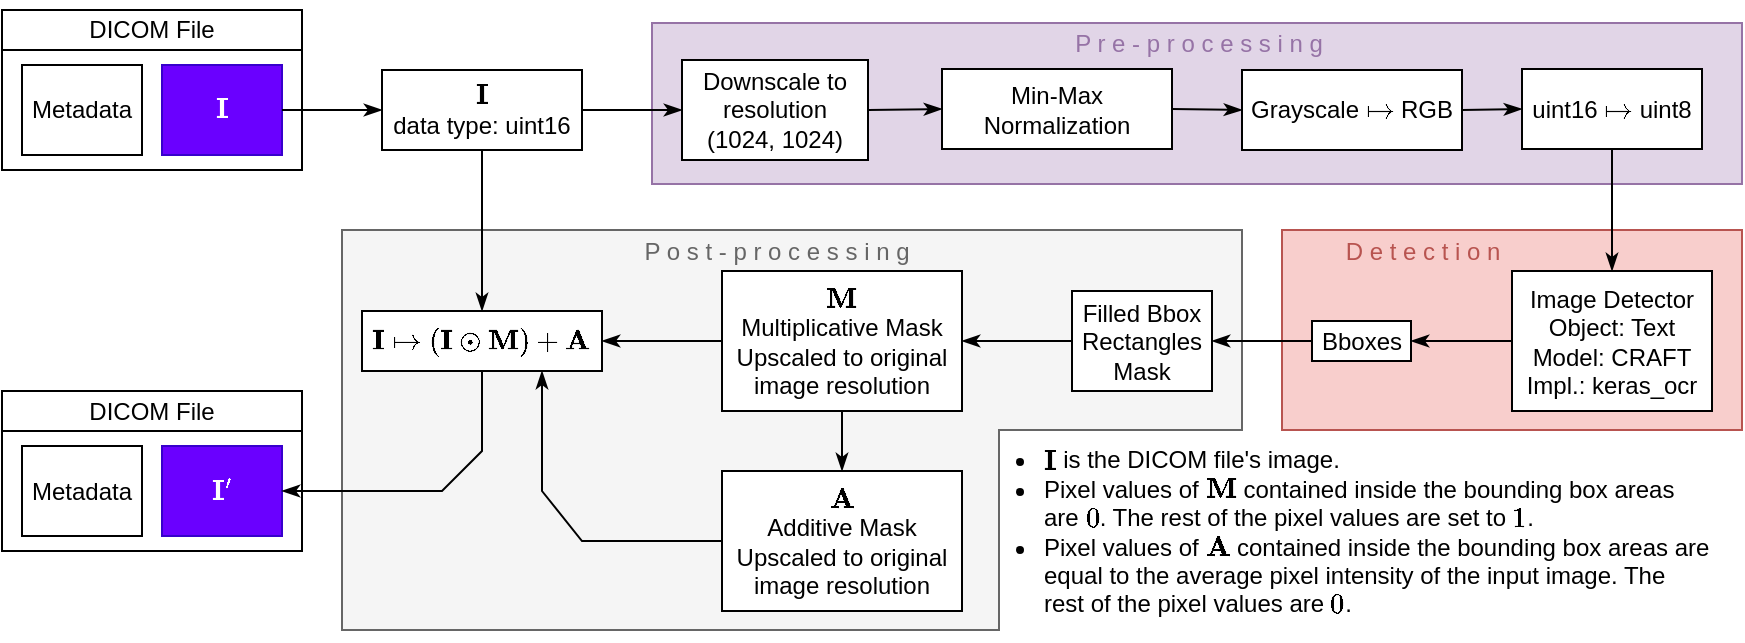 <mxfile version="23.0.2" type="device">
  <diagram name="Page-1" id="B53pz77gPAQq5iHdCauW">
    <mxGraphModel dx="1182" dy="495" grid="1" gridSize="10" guides="1" tooltips="1" connect="1" arrows="1" fold="1" page="1" pageScale="1" pageWidth="850" pageHeight="1100" math="1" shadow="0">
      <root>
        <mxCell id="0" />
        <mxCell id="1" parent="0" />
        <mxCell id="b8A7cw41Oro_w2s3UyP6-11" value="" style="verticalLabelPosition=bottom;verticalAlign=top;html=1;shape=mxgraph.basic.polygon;polyCoords=[[0,0.45],[0,0],[1,0],[1,0.5],[0.73,0.5],[0.73,1],[0.38,1],[0,1]];polyline=0;fillColor=#f5f5f5;strokeColor=#666666;fontColor=#333333;" parent="1" vertex="1">
          <mxGeometry x="180" y="400" width="450" height="200" as="geometry" />
        </mxCell>
        <mxCell id="b8A7cw41Oro_w2s3UyP6-9" value="" style="rounded=0;whiteSpace=wrap;html=1;fillColor=#f8cecc;strokeColor=#B85450;" parent="1" vertex="1">
          <mxGeometry x="650" y="400" width="230" height="100" as="geometry" />
        </mxCell>
        <mxCell id="gjRXffhreTVsCTYlbyoW-31" value="" style="rounded=0;whiteSpace=wrap;html=1;fillColor=#e1d5e7;strokeColor=#9673a6;" parent="1" vertex="1">
          <mxGeometry x="335" y="296.5" width="545" height="80.5" as="geometry" />
        </mxCell>
        <mxCell id="gjRXffhreTVsCTYlbyoW-2" value="" style="rounded=0;whiteSpace=wrap;html=1;" parent="1" vertex="1">
          <mxGeometry x="10" y="290" width="150" height="80" as="geometry" />
        </mxCell>
        <mxCell id="gjRXffhreTVsCTYlbyoW-3" value="\( \mathbf{I} \)" style="rounded=0;whiteSpace=wrap;html=1;fillColor=#6a00ff;fontColor=#ffffff;strokeColor=#3700CC;" parent="1" vertex="1">
          <mxGeometry x="90" y="317.5" width="60" height="45" as="geometry" />
        </mxCell>
        <mxCell id="gjRXffhreTVsCTYlbyoW-4" value="Metadata" style="rounded=0;whiteSpace=wrap;html=1;" parent="1" vertex="1">
          <mxGeometry x="20" y="317.5" width="60" height="45" as="geometry" />
        </mxCell>
        <mxCell id="gjRXffhreTVsCTYlbyoW-5" value="" style="endArrow=classicThin;html=1;rounded=0;exitX=1;exitY=0.5;exitDx=0;exitDy=0;endFill=1;entryX=0;entryY=0.5;entryDx=0;entryDy=0;" parent="1" source="gjRXffhreTVsCTYlbyoW-3" target="gjRXffhreTVsCTYlbyoW-7" edge="1">
          <mxGeometry width="50" height="50" relative="1" as="geometry">
            <mxPoint x="200" y="360" as="sourcePoint" />
            <mxPoint x="250" y="340" as="targetPoint" />
          </mxGeometry>
        </mxCell>
        <mxCell id="gjRXffhreTVsCTYlbyoW-6" value="DICOM File" style="text;html=1;strokeColor=none;fillColor=none;align=center;verticalAlign=middle;whiteSpace=wrap;rounded=0;" parent="1" vertex="1">
          <mxGeometry x="50" y="285" width="70" height="30" as="geometry" />
        </mxCell>
        <mxCell id="gjRXffhreTVsCTYlbyoW-7" value="\( \mathbf{I} \)&lt;br&gt;data type: uint16" style="rounded=0;whiteSpace=wrap;html=1;" parent="1" vertex="1">
          <mxGeometry x="200" y="320" width="100" height="40" as="geometry" />
        </mxCell>
        <mxCell id="gjRXffhreTVsCTYlbyoW-12" value="" style="endArrow=classicThin;html=1;rounded=0;exitX=1;exitY=0.5;exitDx=0;exitDy=0;endFill=1;entryX=0;entryY=0.5;entryDx=0;entryDy=0;" parent="1" source="gjRXffhreTVsCTYlbyoW-7" target="F3upc_59F93xKlea9PuA-1" edge="1">
          <mxGeometry width="50" height="50" relative="1" as="geometry">
            <mxPoint x="320" y="340" as="sourcePoint" />
            <mxPoint x="360" y="340" as="targetPoint" />
          </mxGeometry>
        </mxCell>
        <mxCell id="gjRXffhreTVsCTYlbyoW-13" value="Min-Max Normalization" style="rounded=0;whiteSpace=wrap;html=1;" parent="1" vertex="1">
          <mxGeometry x="480" y="319.5" width="115" height="40" as="geometry" />
        </mxCell>
        <mxCell id="gjRXffhreTVsCTYlbyoW-17" value="" style="endArrow=classicThin;html=1;rounded=0;exitX=1;exitY=0.5;exitDx=0;exitDy=0;endFill=1;entryX=0;entryY=0.5;entryDx=0;entryDy=0;" parent="1" source="F3upc_59F93xKlea9PuA-2" target="gjRXffhreTVsCTYlbyoW-18" edge="1">
          <mxGeometry width="50" height="50" relative="1" as="geometry">
            <mxPoint x="625" y="339.3" as="sourcePoint" />
            <mxPoint x="695" y="339.5" as="targetPoint" />
          </mxGeometry>
        </mxCell>
        <mxCell id="gjRXffhreTVsCTYlbyoW-18" value="uint16 \( \mapsto \) uint8" style="rounded=0;whiteSpace=wrap;html=1;" parent="1" vertex="1">
          <mxGeometry x="770" y="319.5" width="90" height="40" as="geometry" />
        </mxCell>
        <mxCell id="gjRXffhreTVsCTYlbyoW-19" value="Image Detector&lt;br&gt;Object: Text&lt;br&gt;Model: CRAFT&lt;br&gt;Impl.: keras_ocr" style="rounded=0;whiteSpace=wrap;html=1;" parent="1" vertex="1">
          <mxGeometry x="765" y="420.5" width="100" height="70" as="geometry" />
        </mxCell>
        <mxCell id="gjRXffhreTVsCTYlbyoW-21" value="Bboxes" style="rounded=0;whiteSpace=wrap;html=1;" parent="1" vertex="1">
          <mxGeometry x="665" y="445.5" width="49.5" height="20" as="geometry" />
        </mxCell>
        <mxCell id="gjRXffhreTVsCTYlbyoW-24" value="" style="endArrow=classicThin;html=1;rounded=0;exitX=0.5;exitY=1;exitDx=0;exitDy=0;endFill=1;entryX=0.5;entryY=0;entryDx=0;entryDy=0;" parent="1" source="gjRXffhreTVsCTYlbyoW-7" target="gjRXffhreTVsCTYlbyoW-25" edge="1">
          <mxGeometry width="50" height="50" relative="1" as="geometry">
            <mxPoint x="300" y="410" as="sourcePoint" />
            <mxPoint x="250" y="420" as="targetPoint" />
          </mxGeometry>
        </mxCell>
        <mxCell id="gjRXffhreTVsCTYlbyoW-25" value="\( \mathbf{I}&amp;nbsp;\mapsto (\mathbf{I}&amp;nbsp;\odot \mathbf{M}) + \mathbf{A}&lt;br&gt;&amp;nbsp; \)" style="rounded=0;whiteSpace=wrap;html=1;" parent="1" vertex="1">
          <mxGeometry x="190" y="440.5" width="120" height="30" as="geometry" />
        </mxCell>
        <mxCell id="gjRXffhreTVsCTYlbyoW-32" value="&lt;font color=&quot;#9673a6&quot;&gt;P r e - p r o c e s s i n g&lt;/font&gt;" style="text;html=1;align=center;verticalAlign=middle;resizable=0;points=[];autosize=1;strokeColor=none;fillColor=none;fontColor=#828282;" parent="1" vertex="1">
          <mxGeometry x="532.5" y="291.5" width="150" height="30" as="geometry" />
        </mxCell>
        <mxCell id="gjRXffhreTVsCTYlbyoW-33" value="" style="endArrow=none;html=1;rounded=0;entryX=1;entryY=0.25;entryDx=0;entryDy=0;exitX=0;exitY=0.25;exitDx=0;exitDy=0;" parent="1" source="gjRXffhreTVsCTYlbyoW-2" target="gjRXffhreTVsCTYlbyoW-2" edge="1">
          <mxGeometry width="50" height="50" relative="1" as="geometry">
            <mxPoint x="90" y="270" as="sourcePoint" />
            <mxPoint x="140" y="220" as="targetPoint" />
          </mxGeometry>
        </mxCell>
        <mxCell id="gjRXffhreTVsCTYlbyoW-34" value="" style="rounded=0;whiteSpace=wrap;html=1;" parent="1" vertex="1">
          <mxGeometry x="10" y="480.5" width="150" height="80" as="geometry" />
        </mxCell>
        <mxCell id="gjRXffhreTVsCTYlbyoW-35" value="\(&amp;nbsp;\mathbf{I}&#39; \)" style="rounded=0;whiteSpace=wrap;html=1;fillColor=#6a00ff;fontColor=#ffffff;strokeColor=#3700CC;" parent="1" vertex="1">
          <mxGeometry x="90" y="508" width="60" height="45" as="geometry" />
        </mxCell>
        <mxCell id="gjRXffhreTVsCTYlbyoW-36" value="Metadata" style="rounded=0;whiteSpace=wrap;html=1;" parent="1" vertex="1">
          <mxGeometry x="20" y="508" width="60" height="45" as="geometry" />
        </mxCell>
        <mxCell id="gjRXffhreTVsCTYlbyoW-37" value="DICOM File" style="text;html=1;strokeColor=none;fillColor=none;align=center;verticalAlign=middle;whiteSpace=wrap;rounded=0;" parent="1" vertex="1">
          <mxGeometry x="50" y="475.5" width="70" height="30" as="geometry" />
        </mxCell>
        <mxCell id="gjRXffhreTVsCTYlbyoW-38" value="" style="endArrow=none;html=1;rounded=0;entryX=1;entryY=0.25;entryDx=0;entryDy=0;exitX=0;exitY=0.25;exitDx=0;exitDy=0;" parent="1" source="gjRXffhreTVsCTYlbyoW-34" target="gjRXffhreTVsCTYlbyoW-34" edge="1">
          <mxGeometry width="50" height="50" relative="1" as="geometry">
            <mxPoint x="90" y="460.5" as="sourcePoint" />
            <mxPoint x="140" y="410.5" as="targetPoint" />
          </mxGeometry>
        </mxCell>
        <mxCell id="gjRXffhreTVsCTYlbyoW-26" value="" style="endArrow=classicThin;html=1;rounded=0;exitX=0.5;exitY=1;exitDx=0;exitDy=0;endFill=1;" parent="1" source="gjRXffhreTVsCTYlbyoW-25" edge="1">
          <mxGeometry width="50" height="50" relative="1" as="geometry">
            <mxPoint x="249.58" y="480.5" as="sourcePoint" />
            <mxPoint x="150" y="530.5" as="targetPoint" />
            <Array as="points">
              <mxPoint x="250" y="510.5" />
              <mxPoint x="230" y="530.5" />
            </Array>
          </mxGeometry>
        </mxCell>
        <mxCell id="F3upc_59F93xKlea9PuA-1" value="Downscale to resolution&lt;br&gt;(1024, 1024)" style="rounded=0;whiteSpace=wrap;html=1;" parent="1" vertex="1">
          <mxGeometry x="350" y="315" width="93" height="50" as="geometry" />
        </mxCell>
        <mxCell id="F3upc_59F93xKlea9PuA-2" value="Grayscale \( \mapsto \)&amp;nbsp;RGB" style="rounded=0;whiteSpace=wrap;html=1;" parent="1" vertex="1">
          <mxGeometry x="630" y="320" width="110" height="40" as="geometry" />
        </mxCell>
        <mxCell id="F3upc_59F93xKlea9PuA-3" value="" style="endArrow=classicThin;html=1;rounded=0;exitX=1;exitY=0.5;exitDx=0;exitDy=0;endFill=1;entryX=0;entryY=0.5;entryDx=0;entryDy=0;" parent="1" source="gjRXffhreTVsCTYlbyoW-13" target="F3upc_59F93xKlea9PuA-2" edge="1">
          <mxGeometry width="50" height="50" relative="1" as="geometry">
            <mxPoint x="610" y="390" as="sourcePoint" />
            <mxPoint x="650" y="390" as="targetPoint" />
          </mxGeometry>
        </mxCell>
        <mxCell id="F3upc_59F93xKlea9PuA-4" value="" style="endArrow=classicThin;html=1;rounded=0;exitX=1;exitY=0.5;exitDx=0;exitDy=0;endFill=1;entryX=0;entryY=0.5;entryDx=0;entryDy=0;" parent="1" source="F3upc_59F93xKlea9PuA-1" target="gjRXffhreTVsCTYlbyoW-13" edge="1">
          <mxGeometry width="50" height="50" relative="1" as="geometry">
            <mxPoint x="465" y="400" as="sourcePoint" />
            <mxPoint x="500" y="400" as="targetPoint" />
          </mxGeometry>
        </mxCell>
        <mxCell id="F3upc_59F93xKlea9PuA-6" value="Filled Bbox Rectangles Mask" style="rounded=0;whiteSpace=wrap;html=1;" parent="1" vertex="1">
          <mxGeometry x="545" y="430.5" width="70" height="50" as="geometry" />
        </mxCell>
        <mxCell id="F3upc_59F93xKlea9PuA-7" value="\( \mathbf{M} \)&lt;br&gt;Multiplicative Mask&lt;br&gt;Upscaled to original image resolution" style="rounded=0;whiteSpace=wrap;html=1;" parent="1" vertex="1">
          <mxGeometry x="370" y="420.5" width="120" height="70" as="geometry" />
        </mxCell>
        <mxCell id="F3upc_59F93xKlea9PuA-9" value="" style="endArrow=classicThin;html=1;rounded=0;exitX=0.5;exitY=1;exitDx=0;exitDy=0;endFill=1;entryX=0.5;entryY=0;entryDx=0;entryDy=0;" parent="1" source="gjRXffhreTVsCTYlbyoW-18" target="gjRXffhreTVsCTYlbyoW-19" edge="1">
          <mxGeometry width="50" height="50" relative="1" as="geometry">
            <mxPoint x="720.0" y="407.42" as="sourcePoint" />
            <mxPoint x="670" y="472.58" as="targetPoint" />
          </mxGeometry>
        </mxCell>
        <mxCell id="F3upc_59F93xKlea9PuA-10" value="" style="endArrow=classicThin;html=1;rounded=0;exitX=0;exitY=0.5;exitDx=0;exitDy=0;endFill=1;entryX=1;entryY=0.5;entryDx=0;entryDy=0;" parent="1" source="gjRXffhreTVsCTYlbyoW-19" target="gjRXffhreTVsCTYlbyoW-21" edge="1">
          <mxGeometry width="50" height="50" relative="1" as="geometry">
            <mxPoint x="740" y="535.16" as="sourcePoint" />
            <mxPoint x="770" y="535.16" as="targetPoint" />
          </mxGeometry>
        </mxCell>
        <mxCell id="F3upc_59F93xKlea9PuA-11" value="" style="endArrow=classicThin;html=1;rounded=0;exitX=0;exitY=0.5;exitDx=0;exitDy=0;endFill=1;entryX=1;entryY=0.5;entryDx=0;entryDy=0;" parent="1" source="gjRXffhreTVsCTYlbyoW-21" target="F3upc_59F93xKlea9PuA-6" edge="1">
          <mxGeometry width="50" height="50" relative="1" as="geometry">
            <mxPoint x="592" y="505.5" as="sourcePoint" />
            <mxPoint x="547" y="505.5" as="targetPoint" />
          </mxGeometry>
        </mxCell>
        <mxCell id="F3upc_59F93xKlea9PuA-12" value="" style="endArrow=classicThin;html=1;rounded=0;exitX=0;exitY=0.5;exitDx=0;exitDy=0;endFill=1;entryX=1;entryY=0.5;entryDx=0;entryDy=0;" parent="1" source="F3upc_59F93xKlea9PuA-6" target="F3upc_59F93xKlea9PuA-7" edge="1">
          <mxGeometry width="50" height="50" relative="1" as="geometry">
            <mxPoint x="509.5" y="510.5" as="sourcePoint" />
            <mxPoint x="490" y="455.5" as="targetPoint" />
          </mxGeometry>
        </mxCell>
        <mxCell id="F3upc_59F93xKlea9PuA-13" value="" style="endArrow=classicThin;html=1;rounded=0;exitX=0;exitY=0.5;exitDx=0;exitDy=0;endFill=1;entryX=1;entryY=0.5;entryDx=0;entryDy=0;" parent="1" source="F3upc_59F93xKlea9PuA-7" target="gjRXffhreTVsCTYlbyoW-25" edge="1">
          <mxGeometry width="50" height="50" relative="1" as="geometry">
            <mxPoint x="389" y="505.5" as="sourcePoint" />
            <mxPoint x="350" y="505.5" as="targetPoint" />
          </mxGeometry>
        </mxCell>
        <mxCell id="b8A7cw41Oro_w2s3UyP6-1" value="\( \mathbf{A} \)&lt;br&gt;Additive Mask&lt;br&gt;Upscaled to original image resolution" style="rounded=0;whiteSpace=wrap;html=1;" parent="1" vertex="1">
          <mxGeometry x="370" y="520.5" width="120" height="70" as="geometry" />
        </mxCell>
        <mxCell id="b8A7cw41Oro_w2s3UyP6-2" value="" style="endArrow=classicThin;html=1;rounded=0;exitX=0.5;exitY=1;exitDx=0;exitDy=0;endFill=1;entryX=0.5;entryY=0;entryDx=0;entryDy=0;" parent="1" source="F3upc_59F93xKlea9PuA-7" target="b8A7cw41Oro_w2s3UyP6-1" edge="1">
          <mxGeometry width="50" height="50" relative="1" as="geometry">
            <mxPoint x="570" y="580.5" as="sourcePoint" />
            <mxPoint x="515" y="580.5" as="targetPoint" />
          </mxGeometry>
        </mxCell>
        <mxCell id="b8A7cw41Oro_w2s3UyP6-3" value="" style="endArrow=classicThin;html=1;rounded=0;exitX=0;exitY=0.5;exitDx=0;exitDy=0;endFill=1;entryX=0.75;entryY=1;entryDx=0;entryDy=0;" parent="1" source="b8A7cw41Oro_w2s3UyP6-1" target="gjRXffhreTVsCTYlbyoW-25" edge="1">
          <mxGeometry width="50" height="50" relative="1" as="geometry">
            <mxPoint x="335" y="555.16" as="sourcePoint" />
            <mxPoint x="280" y="510.5" as="targetPoint" />
            <Array as="points">
              <mxPoint x="300" y="555.5" />
              <mxPoint x="280" y="530.5" />
            </Array>
          </mxGeometry>
        </mxCell>
        <mxCell id="b8A7cw41Oro_w2s3UyP6-5" value="&lt;ul style=&quot;border-color: var(--border-color); text-align: left;&quot;&gt;&lt;li style=&quot;border-color: var(--border-color);&quot;&gt;\( \mathbf{I} \) is the DICOM file&#39;s image.&lt;br style=&quot;border-color: var(--border-color);&quot;&gt;&lt;/li&gt;&lt;li style=&quot;border-color: var(--border-color);&quot;&gt;Pixel values of \( \mathbf{M} \) contained inside the bounding box areas are \(0\). The rest of the pixel values are set to \(1\).&lt;/li&gt;&lt;li style=&quot;border-color: var(--border-color);&quot;&gt;Pixel values of \( \mathbf{A} \) contained inside the bounding box areas are equal to the average pixel intensity of the input image. The rest of the pixel values are \(0\).&lt;/li&gt;&lt;/ul&gt;" style="rounded=0;whiteSpace=wrap;html=1;strokeWidth=1;opacity=0;" parent="1" vertex="1">
          <mxGeometry x="490" y="520.5" width="375" height="60" as="geometry" />
        </mxCell>
        <mxCell id="b8A7cw41Oro_w2s3UyP6-12" value="&lt;font color=&quot;#666666&quot;&gt;P o s t - p r o c e s s i n g&lt;/font&gt;" style="text;html=1;align=center;verticalAlign=middle;resizable=0;points=[];autosize=1;strokeColor=none;fillColor=none;fontColor=#828282;" parent="1" vertex="1">
          <mxGeometry x="316.5" y="396" width="160" height="30" as="geometry" />
        </mxCell>
        <mxCell id="b8A7cw41Oro_w2s3UyP6-13" value="&lt;font color=&quot;#b85450&quot;&gt;D e t e c t i o n&lt;/font&gt;" style="text;html=1;align=center;verticalAlign=middle;resizable=0;points=[];autosize=1;strokeColor=none;fillColor=none;fontColor=#828282;" parent="1" vertex="1">
          <mxGeometry x="670" y="396" width="100" height="30" as="geometry" />
        </mxCell>
      </root>
    </mxGraphModel>
  </diagram>
</mxfile>
